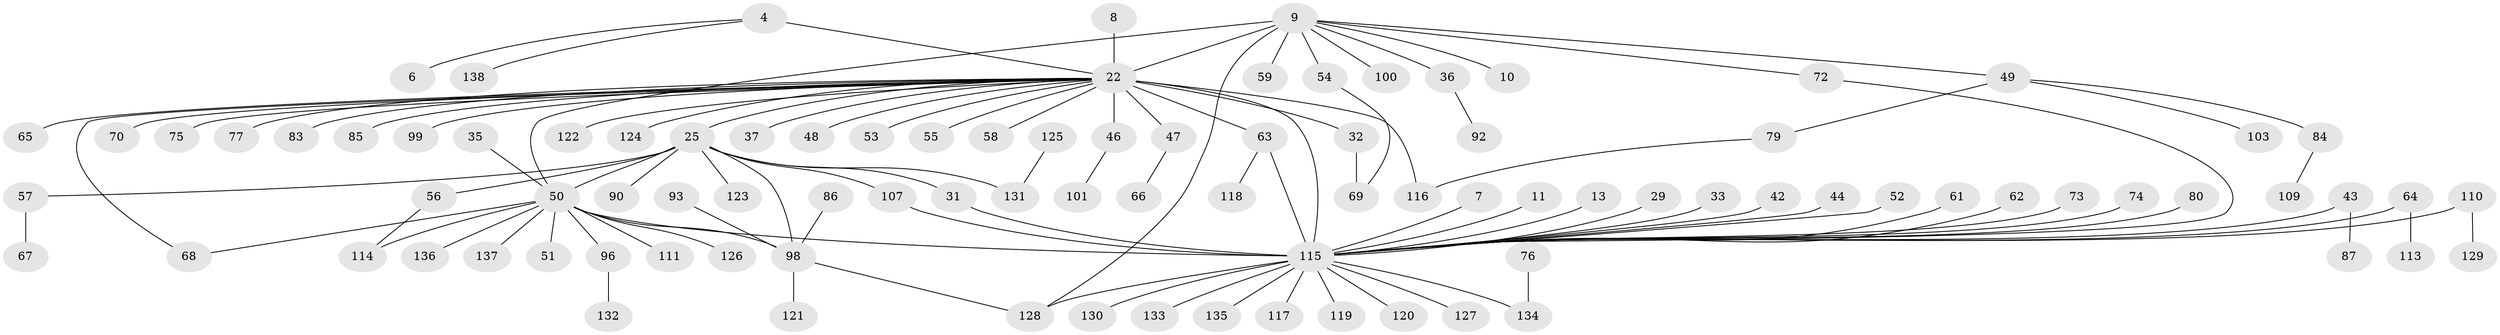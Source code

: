 // original degree distribution, {12: 0.014492753623188406, 33: 0.007246376811594203, 22: 0.007246376811594203, 4: 0.028985507246376812, 2: 0.2898550724637681, 1: 0.4927536231884058, 3: 0.09420289855072464, 6: 0.014492753623188406, 5: 0.021739130434782608, 11: 0.007246376811594203, 9: 0.007246376811594203, 16: 0.007246376811594203, 7: 0.007246376811594203}
// Generated by graph-tools (version 1.1) at 2025/50/03/04/25 21:50:19]
// undirected, 96 vertices, 108 edges
graph export_dot {
graph [start="1"]
  node [color=gray90,style=filled];
  4;
  6;
  7;
  8;
  9;
  10;
  11;
  13;
  22 [super="+2"];
  25 [super="+24"];
  29;
  31;
  32;
  33;
  35;
  36;
  37;
  42;
  43 [super="+40"];
  44;
  46;
  47;
  48;
  49;
  50 [super="+26+17"];
  51;
  52;
  53;
  54;
  55;
  56 [super="+28"];
  57;
  58;
  59;
  61;
  62;
  63 [super="+60"];
  64;
  65;
  66;
  67;
  68 [super="+18"];
  69;
  70;
  72;
  73 [super="+19"];
  74;
  75;
  76;
  77;
  79;
  80 [super="+21"];
  83 [super="+23"];
  84;
  85;
  86;
  87;
  90;
  92;
  93;
  96;
  98 [super="+81+88"];
  99;
  100;
  101;
  103;
  107 [super="+95"];
  109;
  110 [super="+14"];
  111;
  113;
  114;
  115 [super="+3+45+102+108+105+104+34+89"];
  116 [super="+106"];
  117;
  118;
  119;
  120;
  121;
  122;
  123;
  124;
  125;
  126;
  127;
  128 [super="+112"];
  129;
  130;
  131 [super="+78"];
  132;
  133;
  134 [super="+97"];
  135;
  136;
  137;
  138;
  4 -- 6;
  4 -- 22 [weight=2];
  4 -- 138;
  7 -- 115;
  8 -- 22 [weight=2];
  9 -- 10;
  9 -- 22 [weight=2];
  9 -- 36;
  9 -- 49;
  9 -- 50 [weight=2];
  9 -- 54;
  9 -- 59;
  9 -- 72;
  9 -- 100;
  9 -- 128;
  11 -- 115;
  13 -- 115;
  22 -- 47;
  22 -- 48;
  22 -- 53;
  22 -- 122;
  22 -- 65;
  22 -- 70;
  22 -- 75;
  22 -- 77;
  22 -- 85;
  22 -- 25 [weight=2];
  22 -- 32;
  22 -- 99;
  22 -- 37;
  22 -- 46;
  22 -- 115 [weight=11];
  22 -- 116 [weight=2];
  22 -- 55;
  22 -- 58;
  22 -- 124;
  22 -- 63 [weight=2];
  22 -- 68;
  22 -- 83;
  25 -- 107 [weight=2];
  25 -- 31;
  25 -- 90;
  25 -- 123;
  25 -- 57;
  25 -- 56;
  25 -- 131;
  25 -- 98;
  25 -- 50;
  29 -- 115;
  31 -- 115;
  32 -- 69;
  33 -- 115;
  35 -- 50;
  36 -- 92;
  42 -- 115;
  43 -- 115;
  43 -- 87;
  44 -- 115;
  46 -- 101;
  47 -- 66;
  49 -- 79;
  49 -- 84;
  49 -- 103;
  50 -- 51;
  50 -- 68;
  50 -- 136;
  50 -- 137;
  50 -- 96;
  50 -- 98 [weight=2];
  50 -- 111;
  50 -- 114;
  50 -- 126;
  50 -- 115 [weight=4];
  52 -- 115;
  54 -- 69;
  56 -- 114;
  57 -- 67;
  61 -- 115;
  62 -- 115;
  63 -- 118;
  63 -- 115;
  64 -- 113;
  64 -- 115;
  72 -- 115;
  73 -- 115;
  74 -- 115;
  76 -- 134;
  79 -- 116;
  80 -- 115;
  84 -- 109;
  86 -- 98;
  93 -- 98;
  96 -- 132;
  98 -- 128;
  98 -- 121;
  107 -- 115;
  110 -- 129;
  110 -- 115;
  115 -- 135;
  115 -- 134 [weight=2];
  115 -- 117;
  115 -- 120;
  115 -- 133;
  115 -- 128;
  115 -- 130;
  115 -- 119;
  115 -- 127;
  125 -- 131;
}
